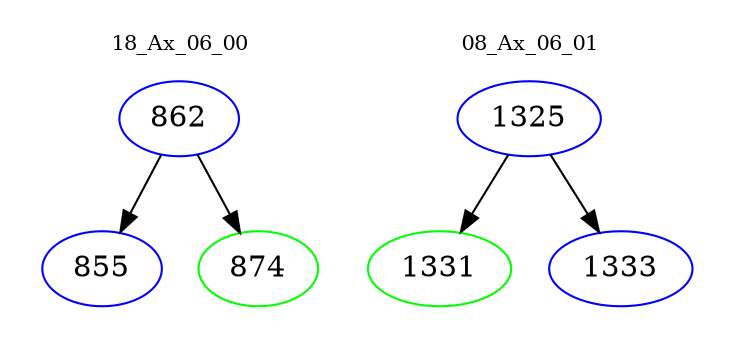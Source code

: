 digraph{
subgraph cluster_0 {
color = white
label = "18_Ax_06_00";
fontsize=10;
T0_862 [label="862", color="blue"]
T0_862 -> T0_855 [color="black"]
T0_855 [label="855", color="blue"]
T0_862 -> T0_874 [color="black"]
T0_874 [label="874", color="green"]
}
subgraph cluster_1 {
color = white
label = "08_Ax_06_01";
fontsize=10;
T1_1325 [label="1325", color="blue"]
T1_1325 -> T1_1331 [color="black"]
T1_1331 [label="1331", color="green"]
T1_1325 -> T1_1333 [color="black"]
T1_1333 [label="1333", color="blue"]
}
}
